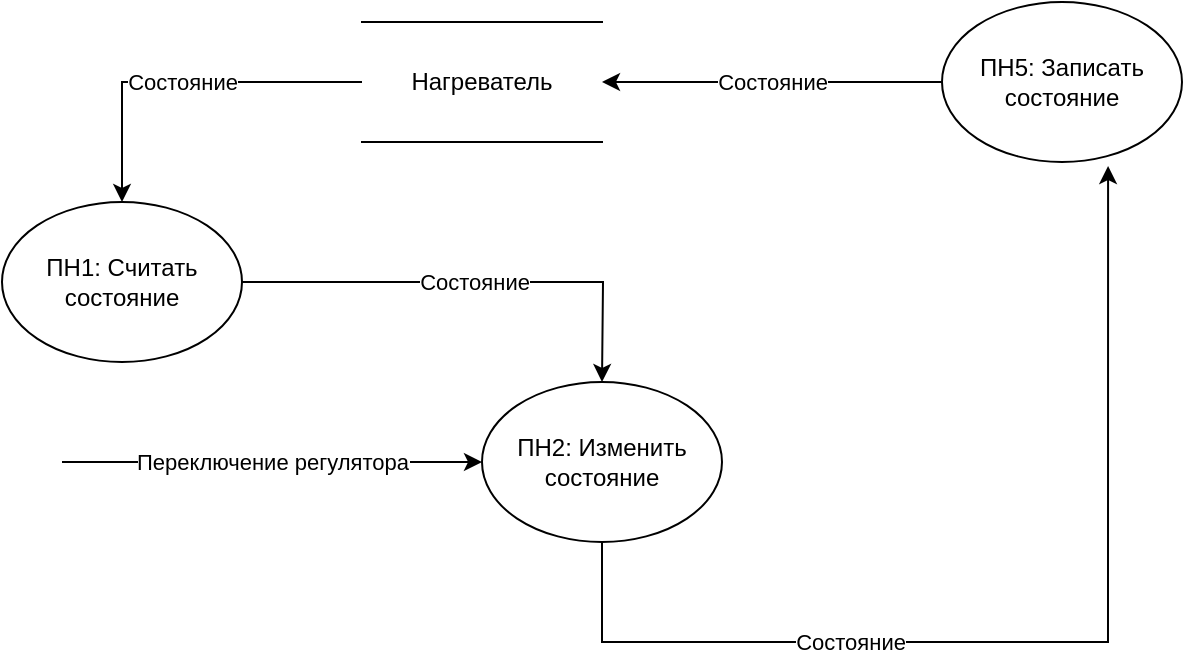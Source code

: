 <mxfile version="10.7.4" type="device"><diagram id="7-8elFQ4Aeek26Fbx6Yb" name="Нагреватель"><mxGraphModel dx="1394" dy="796" grid="1" gridSize="10" guides="1" tooltips="1" connect="1" arrows="1" fold="1" page="1" pageScale="1" pageWidth="827" pageHeight="1169" math="0" shadow="0"><root><mxCell id="0"/><mxCell id="1" parent="0"/><mxCell id="Te5uRl65zRn1RrtML8m9-5" value="Состояние" style="edgeStyle=orthogonalEdgeStyle;rounded=0;orthogonalLoop=1;jettySize=auto;html=1;exitX=0;exitY=0.5;exitDx=0;exitDy=0;entryX=0.5;entryY=0;entryDx=0;entryDy=0;" parent="1" source="Te5uRl65zRn1RrtML8m9-6" target="Te5uRl65zRn1RrtML8m9-2" edge="1"><mxGeometry relative="1" as="geometry"><mxPoint x="250" y="130" as="targetPoint"/><mxPoint x="293" y="100" as="sourcePoint"/></mxGeometry></mxCell><mxCell id="Te5uRl65zRn1RrtML8m9-8" value="Состояние" style="edgeStyle=orthogonalEdgeStyle;rounded=0;orthogonalLoop=1;jettySize=auto;html=1;exitX=1;exitY=0.5;exitDx=0;exitDy=0;" parent="1" source="Te5uRl65zRn1RrtML8m9-2" edge="1"><mxGeometry relative="1" as="geometry"><mxPoint x="430" y="250" as="targetPoint"/></mxGeometry></mxCell><mxCell id="Te5uRl65zRn1RrtML8m9-2" value="ПН1: Считать состояние" style="ellipse;whiteSpace=wrap;html=1;" parent="1" vertex="1"><mxGeometry x="130" y="160" width="120" height="80" as="geometry"/></mxCell><mxCell id="Te5uRl65zRn1RrtML8m9-16" value="Состояние" style="edgeStyle=orthogonalEdgeStyle;rounded=0;orthogonalLoop=1;jettySize=auto;html=1;exitX=0;exitY=0.5;exitDx=0;exitDy=0;entryX=1;entryY=0.5;entryDx=0;entryDy=0;" parent="1" source="Te5uRl65zRn1RrtML8m9-3" target="Te5uRl65zRn1RrtML8m9-6" edge="1"><mxGeometry relative="1" as="geometry"/></mxCell><mxCell id="Te5uRl65zRn1RrtML8m9-3" value="ПН5: Записать состояние" style="ellipse;whiteSpace=wrap;html=1;" parent="1" vertex="1"><mxGeometry x="600" y="60" width="120" height="80" as="geometry"/></mxCell><mxCell id="Te5uRl65zRn1RrtML8m9-6" value="Нагреватель" style="shape=partialRectangle;whiteSpace=wrap;html=1;left=0;right=0;fillColor=none;" parent="1" vertex="1"><mxGeometry x="310" y="70" width="120" height="60" as="geometry"/></mxCell><mxCell id="Te5uRl65zRn1RrtML8m9-10" value="Переключение регулятора" style="endArrow=classic;html=1;entryX=0;entryY=0.5;entryDx=0;entryDy=0;" parent="1" edge="1"><mxGeometry width="50" height="50" relative="1" as="geometry"><mxPoint x="160" y="290" as="sourcePoint"/><mxPoint x="370" y="290" as="targetPoint"/></mxGeometry></mxCell><mxCell id="Te5uRl65zRn1RrtML8m9-17" value="Состояние" style="edgeStyle=orthogonalEdgeStyle;rounded=0;orthogonalLoop=1;jettySize=auto;html=1;exitX=0.5;exitY=1;exitDx=0;exitDy=0;entryX=0.692;entryY=1.025;entryDx=0;entryDy=0;entryPerimeter=0;" parent="1" source="Te5uRl65zRn1RrtML8m9-13" target="Te5uRl65zRn1RrtML8m9-3" edge="1"><mxGeometry x="-0.357" relative="1" as="geometry"><Array as="points"><mxPoint x="430" y="380"/><mxPoint x="683" y="380"/></Array><mxPoint as="offset"/></mxGeometry></mxCell><mxCell id="Te5uRl65zRn1RrtML8m9-13" value="ПН2: Изменить состояние" style="ellipse;whiteSpace=wrap;html=1;" parent="1" vertex="1"><mxGeometry x="370" y="250" width="120" height="80" as="geometry"/></mxCell></root></mxGraphModel></diagram><diagram id="49nv0qOfpoLQacvEoaEj" name="МоторРаб"><mxGraphModel dx="1394" dy="796" grid="1" gridSize="10" guides="1" tooltips="1" connect="1" arrows="1" fold="1" page="1" pageScale="1" pageWidth="827" pageHeight="1169" math="0" shadow="0"><root><mxCell id="chtO-ohG3_Im5wiCrH1y-0"/><mxCell id="chtO-ohG3_Im5wiCrH1y-1" parent="chtO-ohG3_Im5wiCrH1y-0"/><mxCell id="8EvUWBQIX-LYYnKjJnxa-2" value="Состояние" style="edgeStyle=orthogonalEdgeStyle;rounded=0;orthogonalLoop=1;jettySize=auto;html=1;exitX=0;exitY=0.5;exitDx=0;exitDy=0;entryX=0.5;entryY=0;entryDx=0;entryDy=0;" parent="chtO-ohG3_Im5wiCrH1y-1" source="4bPRHyccGnmiLiFLNEix-0" target="8EvUWBQIX-LYYnKjJnxa-0" edge="1"><mxGeometry relative="1" as="geometry"/></mxCell><mxCell id="4bPRHyccGnmiLiFLNEix-0" value="Мотор" style="shape=partialRectangle;whiteSpace=wrap;html=1;left=0;right=0;fillColor=none;" parent="chtO-ohG3_Im5wiCrH1y-1" vertex="1"><mxGeometry x="360" y="70" width="120" height="60" as="geometry"/></mxCell><mxCell id="Gl8-Bp7HFJi9F4GhMELI-1" value="Состояние" style="edgeStyle=orthogonalEdgeStyle;rounded=0;orthogonalLoop=1;jettySize=auto;html=1;exitX=1;exitY=0.5;exitDx=0;exitDy=0;entryX=0.5;entryY=0;entryDx=0;entryDy=0;" parent="chtO-ohG3_Im5wiCrH1y-1" source="8EvUWBQIX-LYYnKjJnxa-0" target="Gl8-Bp7HFJi9F4GhMELI-0" edge="1"><mxGeometry relative="1" as="geometry"/></mxCell><mxCell id="8EvUWBQIX-LYYnKjJnxa-0" value="ПМ1: Считать состояние" style="ellipse;whiteSpace=wrap;html=1;" parent="chtO-ohG3_Im5wiCrH1y-1" vertex="1"><mxGeometry x="130" y="160" width="120" height="80" as="geometry"/></mxCell><mxCell id="8EvUWBQIX-LYYnKjJnxa-3" value="Состояние" style="edgeStyle=orthogonalEdgeStyle;rounded=0;orthogonalLoop=1;jettySize=auto;html=1;exitX=0.5;exitY=0;exitDx=0;exitDy=0;entryX=1;entryY=0.5;entryDx=0;entryDy=0;" parent="chtO-ohG3_Im5wiCrH1y-1" source="8EvUWBQIX-LYYnKjJnxa-1" target="4bPRHyccGnmiLiFLNEix-0" edge="1"><mxGeometry relative="1" as="geometry"/></mxCell><mxCell id="8EvUWBQIX-LYYnKjJnxa-1" value="ПМ3: записать состояние" style="ellipse;whiteSpace=wrap;html=1;" parent="chtO-ohG3_Im5wiCrH1y-1" vertex="1"><mxGeometry x="580" y="160" width="120" height="80" as="geometry"/></mxCell><mxCell id="Gl8-Bp7HFJi9F4GhMELI-3" value="Состояние" style="edgeStyle=orthogonalEdgeStyle;rounded=0;orthogonalLoop=1;jettySize=auto;html=1;exitX=1;exitY=0.5;exitDx=0;exitDy=0;entryX=0.5;entryY=1;entryDx=0;entryDy=0;" parent="chtO-ohG3_Im5wiCrH1y-1" source="Gl8-Bp7HFJi9F4GhMELI-0" target="8EvUWBQIX-LYYnKjJnxa-1" edge="1"><mxGeometry relative="1" as="geometry"/></mxCell><mxCell id="Gl8-Bp7HFJi9F4GhMELI-0" value="ПМ2: Изменить состояние на работает" style="ellipse;whiteSpace=wrap;html=1;" parent="chtO-ohG3_Im5wiCrH1y-1" vertex="1"><mxGeometry x="370" y="280" width="120" height="80" as="geometry"/></mxCell><mxCell id="Gl8-Bp7HFJi9F4GhMELI-2" value="Подан ток" style="endArrow=classic;html=1;entryX=0;entryY=0.5;entryDx=0;entryDy=0;" parent="chtO-ohG3_Im5wiCrH1y-1" target="Gl8-Bp7HFJi9F4GhMELI-0" edge="1"><mxGeometry width="50" height="50" relative="1" as="geometry"><mxPoint x="100" y="320" as="sourcePoint"/><mxPoint x="160" y="340" as="targetPoint"/></mxGeometry></mxCell></root></mxGraphModel></diagram><diagram name="МоторНеРаб" id="wV6rkV--rf77JVmScc1k"><mxGraphModel dx="1394" dy="796" grid="1" gridSize="10" guides="1" tooltips="1" connect="1" arrows="1" fold="1" page="1" pageScale="1" pageWidth="827" pageHeight="1169" math="0" shadow="0"><root><mxCell id="pjn825ef_HwygTRUbftY-0"/><mxCell id="pjn825ef_HwygTRUbftY-1" parent="pjn825ef_HwygTRUbftY-0"/><mxCell id="pjn825ef_HwygTRUbftY-2" value="Состояние" style="edgeStyle=orthogonalEdgeStyle;rounded=0;orthogonalLoop=1;jettySize=auto;html=1;exitX=0;exitY=0.5;exitDx=0;exitDy=0;entryX=0.5;entryY=0;entryDx=0;entryDy=0;" parent="pjn825ef_HwygTRUbftY-1" source="pjn825ef_HwygTRUbftY-3" target="pjn825ef_HwygTRUbftY-5" edge="1"><mxGeometry relative="1" as="geometry"/></mxCell><mxCell id="pjn825ef_HwygTRUbftY-3" value="Мотор" style="shape=partialRectangle;whiteSpace=wrap;html=1;left=0;right=0;fillColor=none;" parent="pjn825ef_HwygTRUbftY-1" vertex="1"><mxGeometry x="360" y="70" width="120" height="60" as="geometry"/></mxCell><mxCell id="pjn825ef_HwygTRUbftY-4" value="Состояние" style="edgeStyle=orthogonalEdgeStyle;rounded=0;orthogonalLoop=1;jettySize=auto;html=1;exitX=1;exitY=0.5;exitDx=0;exitDy=0;entryX=0.5;entryY=0;entryDx=0;entryDy=0;" parent="pjn825ef_HwygTRUbftY-1" source="pjn825ef_HwygTRUbftY-5" target="pjn825ef_HwygTRUbftY-9" edge="1"><mxGeometry relative="1" as="geometry"/></mxCell><mxCell id="pjn825ef_HwygTRUbftY-5" value="ПМ1: Считать состояние" style="ellipse;whiteSpace=wrap;html=1;" parent="pjn825ef_HwygTRUbftY-1" vertex="1"><mxGeometry x="130" y="160" width="120" height="80" as="geometry"/></mxCell><mxCell id="pjn825ef_HwygTRUbftY-6" value="Состояние" style="edgeStyle=orthogonalEdgeStyle;rounded=0;orthogonalLoop=1;jettySize=auto;html=1;exitX=0.5;exitY=0;exitDx=0;exitDy=0;entryX=1;entryY=0.5;entryDx=0;entryDy=0;" parent="pjn825ef_HwygTRUbftY-1" source="pjn825ef_HwygTRUbftY-7" target="pjn825ef_HwygTRUbftY-3" edge="1"><mxGeometry relative="1" as="geometry"/></mxCell><mxCell id="pjn825ef_HwygTRUbftY-7" value="ПМ3: записать состояние" style="ellipse;whiteSpace=wrap;html=1;" parent="pjn825ef_HwygTRUbftY-1" vertex="1"><mxGeometry x="580" y="160" width="120" height="80" as="geometry"/></mxCell><mxCell id="pjn825ef_HwygTRUbftY-8" value="Состояние" style="edgeStyle=orthogonalEdgeStyle;rounded=0;orthogonalLoop=1;jettySize=auto;html=1;exitX=1;exitY=0.5;exitDx=0;exitDy=0;entryX=0.5;entryY=1;entryDx=0;entryDy=0;" parent="pjn825ef_HwygTRUbftY-1" source="pjn825ef_HwygTRUbftY-9" target="pjn825ef_HwygTRUbftY-7" edge="1"><mxGeometry relative="1" as="geometry"/></mxCell><mxCell id="pjn825ef_HwygTRUbftY-9" value="ПМ2: Изменить состояние на выключен" style="ellipse;whiteSpace=wrap;html=1;" parent="pjn825ef_HwygTRUbftY-1" vertex="1"><mxGeometry x="370" y="280" width="120" height="80" as="geometry"/></mxCell><mxCell id="_jTjzEH9ubcXCQtmODxR-1" value="Прекращена подача тока" style="endArrow=classic;html=1;entryX=0.058;entryY=0.263;entryDx=0;entryDy=0;entryPerimeter=0;" parent="pjn825ef_HwygTRUbftY-1" target="pjn825ef_HwygTRUbftY-9" edge="1"><mxGeometry width="50" height="50" relative="1" as="geometry"><mxPoint x="110" y="301" as="sourcePoint"/><mxPoint x="210" y="450" as="targetPoint"/></mxGeometry></mxCell></root></mxGraphModel></diagram></mxfile>